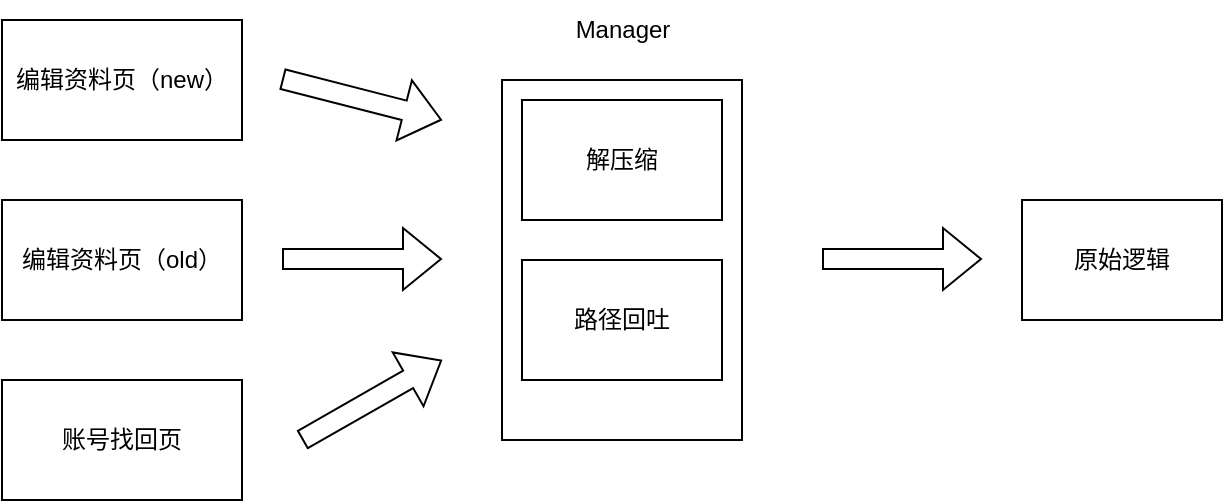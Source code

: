 <mxfile version="24.7.7">
  <diagram name="第 1 页" id="mAt44EbTby8AhIL5TiHA">
    <mxGraphModel dx="1432" dy="535" grid="1" gridSize="10" guides="1" tooltips="1" connect="1" arrows="1" fold="1" page="1" pageScale="1" pageWidth="827" pageHeight="1169" math="0" shadow="0">
      <root>
        <mxCell id="0" />
        <mxCell id="1" parent="0" />
        <mxCell id="XW34NHOJ4P6kjXkz7-ER-1" value="编辑资料页（new）" style="rounded=0;whiteSpace=wrap;html=1;" vertex="1" parent="1">
          <mxGeometry x="120" y="150" width="120" height="60" as="geometry" />
        </mxCell>
        <mxCell id="XW34NHOJ4P6kjXkz7-ER-2" value="编辑资料页（old）" style="rounded=0;whiteSpace=wrap;html=1;" vertex="1" parent="1">
          <mxGeometry x="120" y="240" width="120" height="60" as="geometry" />
        </mxCell>
        <mxCell id="XW34NHOJ4P6kjXkz7-ER-3" value="账号找回页" style="rounded=0;whiteSpace=wrap;html=1;" vertex="1" parent="1">
          <mxGeometry x="120" y="330" width="120" height="60" as="geometry" />
        </mxCell>
        <mxCell id="XW34NHOJ4P6kjXkz7-ER-4" value="" style="shape=flexArrow;endArrow=classic;html=1;rounded=0;" edge="1" parent="1">
          <mxGeometry width="50" height="50" relative="1" as="geometry">
            <mxPoint x="260" y="269.5" as="sourcePoint" />
            <mxPoint x="340" y="269.5" as="targetPoint" />
          </mxGeometry>
        </mxCell>
        <mxCell id="XW34NHOJ4P6kjXkz7-ER-5" value="" style="shape=flexArrow;endArrow=classic;html=1;rounded=0;" edge="1" parent="1">
          <mxGeometry width="50" height="50" relative="1" as="geometry">
            <mxPoint x="270" y="360" as="sourcePoint" />
            <mxPoint x="340" y="320" as="targetPoint" />
          </mxGeometry>
        </mxCell>
        <mxCell id="XW34NHOJ4P6kjXkz7-ER-6" value="" style="shape=flexArrow;endArrow=classic;html=1;rounded=0;" edge="1" parent="1">
          <mxGeometry width="50" height="50" relative="1" as="geometry">
            <mxPoint x="260" y="179.5" as="sourcePoint" />
            <mxPoint x="340" y="200" as="targetPoint" />
          </mxGeometry>
        </mxCell>
        <mxCell id="XW34NHOJ4P6kjXkz7-ER-7" value="" style="rounded=0;whiteSpace=wrap;html=1;" vertex="1" parent="1">
          <mxGeometry x="370" y="180" width="120" height="180" as="geometry" />
        </mxCell>
        <mxCell id="XW34NHOJ4P6kjXkz7-ER-8" value="" style="shape=flexArrow;endArrow=classic;html=1;rounded=0;" edge="1" parent="1">
          <mxGeometry width="50" height="50" relative="1" as="geometry">
            <mxPoint x="530" y="269.5" as="sourcePoint" />
            <mxPoint x="610" y="269.5" as="targetPoint" />
          </mxGeometry>
        </mxCell>
        <mxCell id="XW34NHOJ4P6kjXkz7-ER-9" value="&lt;span style=&quot;white-space: normal;&quot;&gt;Manager&lt;/span&gt;" style="text;html=1;align=center;verticalAlign=middle;resizable=0;points=[];autosize=1;strokeColor=none;fillColor=none;" vertex="1" parent="1">
          <mxGeometry x="395" y="140" width="70" height="30" as="geometry" />
        </mxCell>
        <mxCell id="XW34NHOJ4P6kjXkz7-ER-10" value="解压缩" style="rounded=0;whiteSpace=wrap;html=1;" vertex="1" parent="1">
          <mxGeometry x="380" y="190" width="100" height="60" as="geometry" />
        </mxCell>
        <mxCell id="XW34NHOJ4P6kjXkz7-ER-11" value="路径回吐" style="rounded=0;whiteSpace=wrap;html=1;" vertex="1" parent="1">
          <mxGeometry x="380" y="270" width="100" height="60" as="geometry" />
        </mxCell>
        <mxCell id="XW34NHOJ4P6kjXkz7-ER-12" value="原始逻辑" style="rounded=0;whiteSpace=wrap;html=1;" vertex="1" parent="1">
          <mxGeometry x="630" y="240" width="100" height="60" as="geometry" />
        </mxCell>
      </root>
    </mxGraphModel>
  </diagram>
</mxfile>
